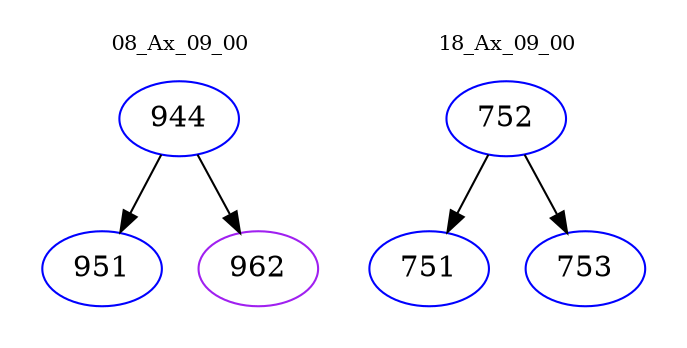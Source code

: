 digraph{
subgraph cluster_0 {
color = white
label = "08_Ax_09_00";
fontsize=10;
T0_944 [label="944", color="blue"]
T0_944 -> T0_951 [color="black"]
T0_951 [label="951", color="blue"]
T0_944 -> T0_962 [color="black"]
T0_962 [label="962", color="purple"]
}
subgraph cluster_1 {
color = white
label = "18_Ax_09_00";
fontsize=10;
T1_752 [label="752", color="blue"]
T1_752 -> T1_751 [color="black"]
T1_751 [label="751", color="blue"]
T1_752 -> T1_753 [color="black"]
T1_753 [label="753", color="blue"]
}
}
